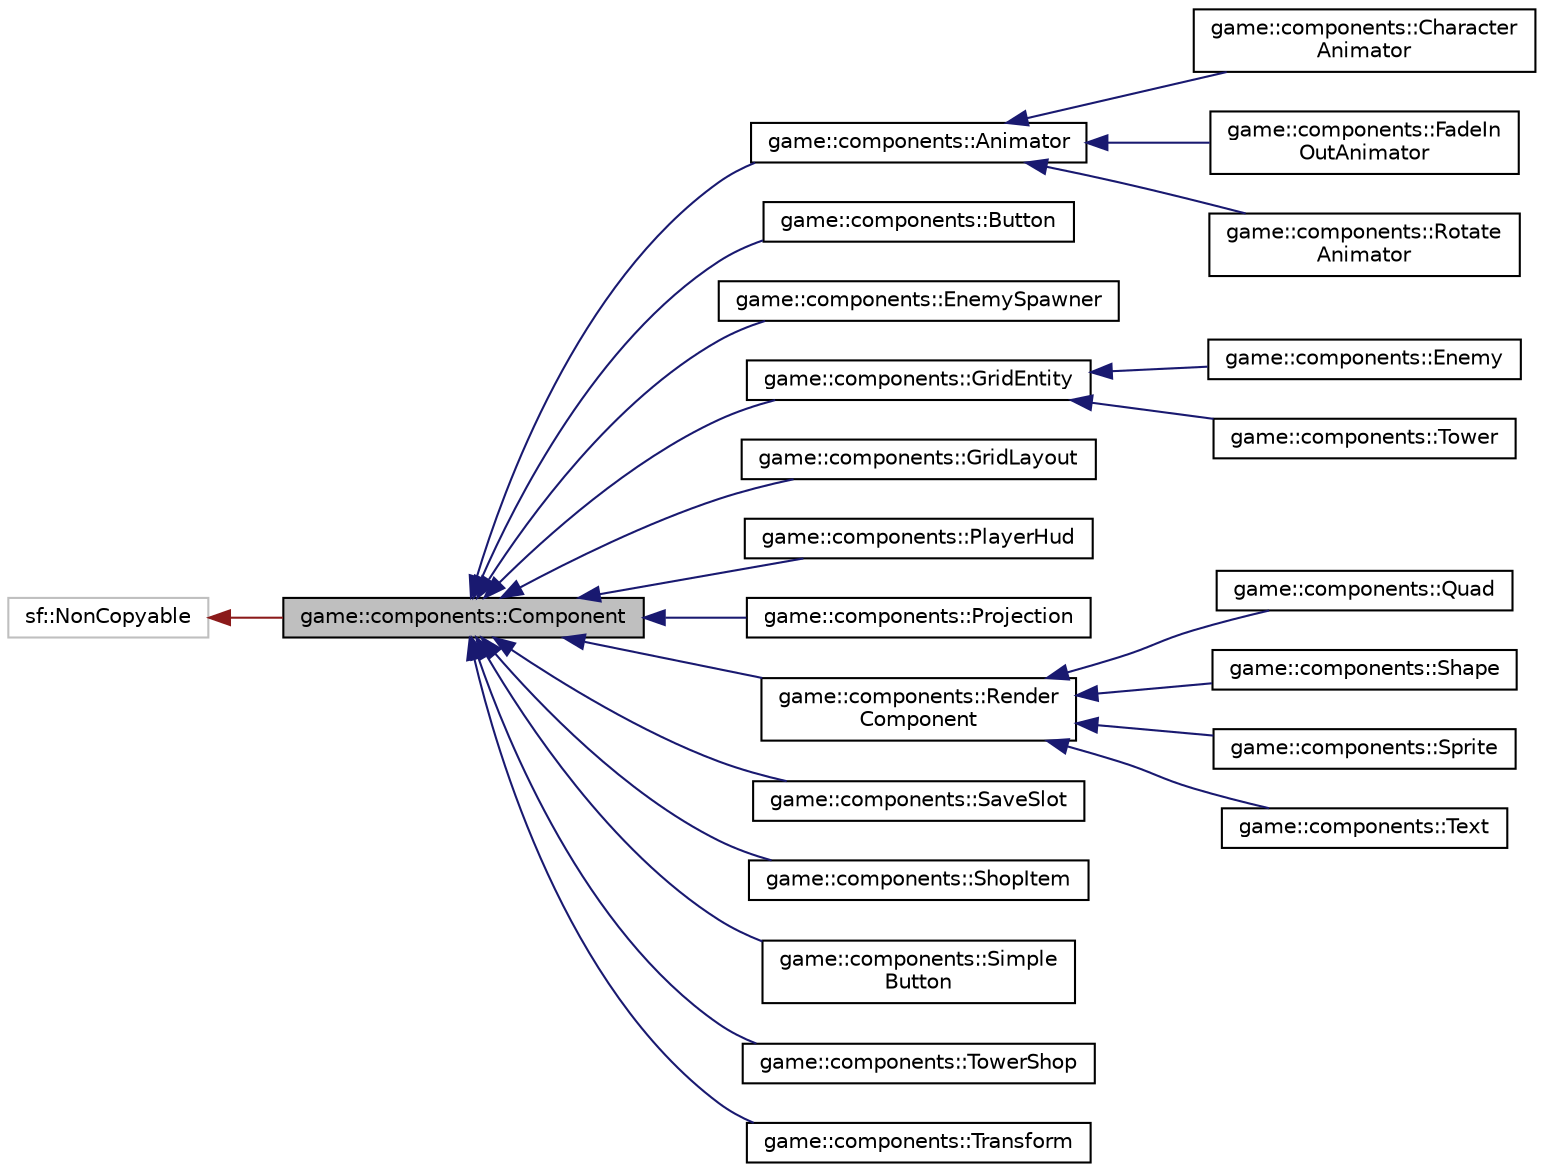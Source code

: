 digraph "game::components::Component"
{
 // LATEX_PDF_SIZE
  edge [fontname="Helvetica",fontsize="10",labelfontname="Helvetica",labelfontsize="10"];
  node [fontname="Helvetica",fontsize="10",shape=record];
  rankdir="LR";
  Node1 [label="game::components::Component",height=0.2,width=0.4,color="black", fillcolor="grey75", style="filled", fontcolor="black",tooltip="base class for all components"];
  Node2 -> Node1 [dir="back",color="firebrick4",fontsize="10",style="solid",fontname="Helvetica"];
  Node2 [label="sf::NonCopyable",height=0.2,width=0.4,color="grey75", fillcolor="white", style="filled",tooltip=" "];
  Node1 -> Node3 [dir="back",color="midnightblue",fontsize="10",style="solid",fontname="Helvetica"];
  Node3 [label="game::components::Animator",height=0.2,width=0.4,color="black", fillcolor="white", style="filled",URL="$classgame_1_1components_1_1Animator.html",tooltip="base class of all the animator components"];
  Node3 -> Node4 [dir="back",color="midnightblue",fontsize="10",style="solid",fontname="Helvetica"];
  Node4 [label="game::components::Character\lAnimator",height=0.2,width=0.4,color="black", fillcolor="white", style="filled",URL="$classgame_1_1components_1_1CharacterAnimator.html",tooltip="animator for in-game characters"];
  Node3 -> Node5 [dir="back",color="midnightblue",fontsize="10",style="solid",fontname="Helvetica"];
  Node5 [label="game::components::FadeIn\lOutAnimator",height=0.2,width=0.4,color="black", fillcolor="white", style="filled",URL="$classgame_1_1components_1_1FadeInOutAnimator.html",tooltip="a simple animator that makes an element or a group of elements fade in and fade out in a given durati..."];
  Node3 -> Node6 [dir="back",color="midnightblue",fontsize="10",style="solid",fontname="Helvetica"];
  Node6 [label="game::components::Rotate\lAnimator",height=0.2,width=0.4,color="black", fillcolor="white", style="filled",URL="$classgame_1_1components_1_1RotateAnimator.html",tooltip="a simple animator that makes an element or a group of elements rotate a certain angle during a given ..."];
  Node1 -> Node7 [dir="back",color="midnightblue",fontsize="10",style="solid",fontname="Helvetica"];
  Node7 [label="game::components::Button",height=0.2,width=0.4,color="black", fillcolor="white", style="filled",URL="$classgame_1_1components_1_1Button.html",tooltip="button class that provides a on click event for registrations"];
  Node1 -> Node8 [dir="back",color="midnightblue",fontsize="10",style="solid",fontname="Helvetica"];
  Node8 [label="game::components::EnemySpawner",height=0.2,width=0.4,color="black", fillcolor="white", style="filled",URL="$classgame_1_1components_1_1EnemySpawner.html",tooltip="enemy spawner class used to generate new enemies during gameplay"];
  Node1 -> Node9 [dir="back",color="midnightblue",fontsize="10",style="solid",fontname="Helvetica"];
  Node9 [label="game::components::GridEntity",height=0.2,width=0.4,color="black", fillcolor="white", style="filled",URL="$classgame_1_1components_1_1GridEntity.html",tooltip="base class for all the drawables in the game"];
  Node9 -> Node10 [dir="back",color="midnightblue",fontsize="10",style="solid",fontname="Helvetica"];
  Node10 [label="game::components::Enemy",height=0.2,width=0.4,color="black", fillcolor="white", style="filled",URL="$classgame_1_1components_1_1Enemy.html",tooltip="base class for all types of enemies in the game"];
  Node9 -> Node11 [dir="back",color="midnightblue",fontsize="10",style="solid",fontname="Helvetica"];
  Node11 [label="game::components::Tower",height=0.2,width=0.4,color="black", fillcolor="white", style="filled",URL="$classgame_1_1components_1_1Tower.html",tooltip="base class for all types of towers in the game"];
  Node1 -> Node12 [dir="back",color="midnightblue",fontsize="10",style="solid",fontname="Helvetica"];
  Node12 [label="game::components::GridLayout",height=0.2,width=0.4,color="black", fillcolor="white", style="filled",URL="$classgame_1_1components_1_1GridLayout.html",tooltip="simple implementation of a layer controller"];
  Node1 -> Node13 [dir="back",color="midnightblue",fontsize="10",style="solid",fontname="Helvetica"];
  Node13 [label="game::components::PlayerHud",height=0.2,width=0.4,color="black", fillcolor="white", style="filled",URL="$classgame_1_1components_1_1PlayerHud.html",tooltip="controller class for all the HUD UI elements displayed during gameplay"];
  Node1 -> Node14 [dir="back",color="midnightblue",fontsize="10",style="solid",fontname="Helvetica"];
  Node14 [label="game::components::Projection",height=0.2,width=0.4,color="black", fillcolor="white", style="filled",URL="$classgame_1_1components_1_1Projection.html",tooltip="base class for all types of projections in the game"];
  Node1 -> Node15 [dir="back",color="midnightblue",fontsize="10",style="solid",fontname="Helvetica"];
  Node15 [label="game::components::Render\lComponent",height=0.2,width=0.4,color="black", fillcolor="white", style="filled",URL="$classgame_1_1components_1_1RenderComponent.html",tooltip="base class for all the drawables in the game"];
  Node15 -> Node16 [dir="back",color="midnightblue",fontsize="10",style="solid",fontname="Helvetica"];
  Node16 [label="game::components::Quad",height=0.2,width=0.4,color="black", fillcolor="white", style="filled",URL="$classgame_1_1components_1_1Quad.html",tooltip="drawables to make use of the vertex array provided by SFML"];
  Node15 -> Node17 [dir="back",color="midnightblue",fontsize="10",style="solid",fontname="Helvetica"];
  Node17 [label="game::components::Shape",height=0.2,width=0.4,color="black", fillcolor="white", style="filled",URL="$classgame_1_1components_1_1Shape.html",tooltip="drawable for simple shapes without texture"];
  Node15 -> Node18 [dir="back",color="midnightblue",fontsize="10",style="solid",fontname="Helvetica"];
  Node18 [label="game::components::Sprite",height=0.2,width=0.4,color="black", fillcolor="white", style="filled",URL="$classgame_1_1components_1_1Sprite.html",tooltip="wrapper class for sf::sprite"];
  Node15 -> Node19 [dir="back",color="midnightblue",fontsize="10",style="solid",fontname="Helvetica"];
  Node19 [label="game::components::Text",height=0.2,width=0.4,color="black", fillcolor="white", style="filled",URL="$classgame_1_1components_1_1Text.html",tooltip="drawable for texts"];
  Node1 -> Node20 [dir="back",color="midnightblue",fontsize="10",style="solid",fontname="Helvetica"];
  Node20 [label="game::components::SaveSlot",height=0.2,width=0.4,color="black", fillcolor="white", style="filled",URL="$classgame_1_1components_1_1SaveSlot.html",tooltip="controller class for player save slot in the save and load state"];
  Node1 -> Node21 [dir="back",color="midnightblue",fontsize="10",style="solid",fontname="Helvetica"];
  Node21 [label="game::components::ShopItem",height=0.2,width=0.4,color="black", fillcolor="white", style="filled",URL="$classgame_1_1components_1_1ShopItem.html",tooltip="controller class for shop icon in the shop state"];
  Node1 -> Node22 [dir="back",color="midnightblue",fontsize="10",style="solid",fontname="Helvetica"];
  Node22 [label="game::components::Simple\lButton",height=0.2,width=0.4,color="black", fillcolor="white", style="filled",URL="$classgame_1_1components_1_1SimpleButton.html",tooltip="button class that can function as a button but does not need a button define file"];
  Node1 -> Node23 [dir="back",color="midnightblue",fontsize="10",style="solid",fontname="Helvetica"];
  Node23 [label="game::components::TowerShop",height=0.2,width=0.4,color="black", fillcolor="white", style="filled",URL="$classgame_1_1components_1_1TowerShop.html",tooltip="controller class for in-game purchase of towers during gameplay"];
  Node1 -> Node24 [dir="back",color="midnightblue",fontsize="10",style="solid",fontname="Helvetica"];
  Node24 [label="game::components::Transform",height=0.2,width=0.4,color="black", fillcolor="white", style="filled",URL="$classgame_1_1components_1_1Transform.html",tooltip="transform component of a gameobject"];
}
